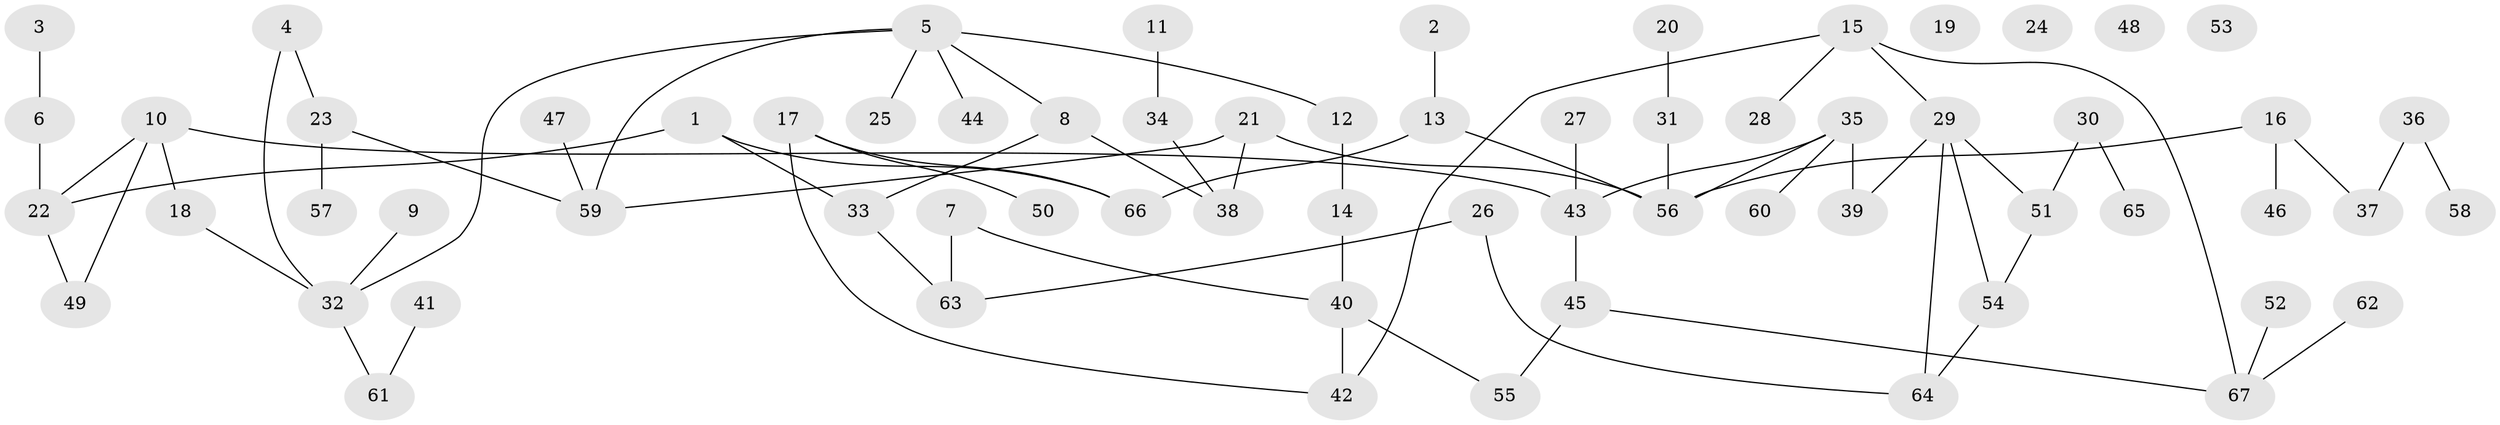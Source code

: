 // Generated by graph-tools (version 1.1) at 2025/39/03/09/25 04:39:21]
// undirected, 67 vertices, 76 edges
graph export_dot {
graph [start="1"]
  node [color=gray90,style=filled];
  1;
  2;
  3;
  4;
  5;
  6;
  7;
  8;
  9;
  10;
  11;
  12;
  13;
  14;
  15;
  16;
  17;
  18;
  19;
  20;
  21;
  22;
  23;
  24;
  25;
  26;
  27;
  28;
  29;
  30;
  31;
  32;
  33;
  34;
  35;
  36;
  37;
  38;
  39;
  40;
  41;
  42;
  43;
  44;
  45;
  46;
  47;
  48;
  49;
  50;
  51;
  52;
  53;
  54;
  55;
  56;
  57;
  58;
  59;
  60;
  61;
  62;
  63;
  64;
  65;
  66;
  67;
  1 -- 22;
  1 -- 33;
  1 -- 66;
  2 -- 13;
  3 -- 6;
  4 -- 23;
  4 -- 32;
  5 -- 8;
  5 -- 12;
  5 -- 25;
  5 -- 32;
  5 -- 44;
  5 -- 59;
  6 -- 22;
  7 -- 40;
  7 -- 63;
  8 -- 33;
  8 -- 38;
  9 -- 32;
  10 -- 18;
  10 -- 22;
  10 -- 43;
  10 -- 49;
  11 -- 34;
  12 -- 14;
  13 -- 56;
  13 -- 66;
  14 -- 40;
  15 -- 28;
  15 -- 29;
  15 -- 42;
  15 -- 67;
  16 -- 37;
  16 -- 46;
  16 -- 56;
  17 -- 42;
  17 -- 50;
  17 -- 66;
  18 -- 32;
  20 -- 31;
  21 -- 38;
  21 -- 56;
  21 -- 59;
  22 -- 49;
  23 -- 57;
  23 -- 59;
  26 -- 63;
  26 -- 64;
  27 -- 43;
  29 -- 39;
  29 -- 51;
  29 -- 54;
  29 -- 64;
  30 -- 51;
  30 -- 65;
  31 -- 56;
  32 -- 61;
  33 -- 63;
  34 -- 38;
  35 -- 39;
  35 -- 43;
  35 -- 56;
  35 -- 60;
  36 -- 37;
  36 -- 58;
  40 -- 42;
  40 -- 55;
  41 -- 61;
  43 -- 45;
  45 -- 55;
  45 -- 67;
  47 -- 59;
  51 -- 54;
  52 -- 67;
  54 -- 64;
  62 -- 67;
}
